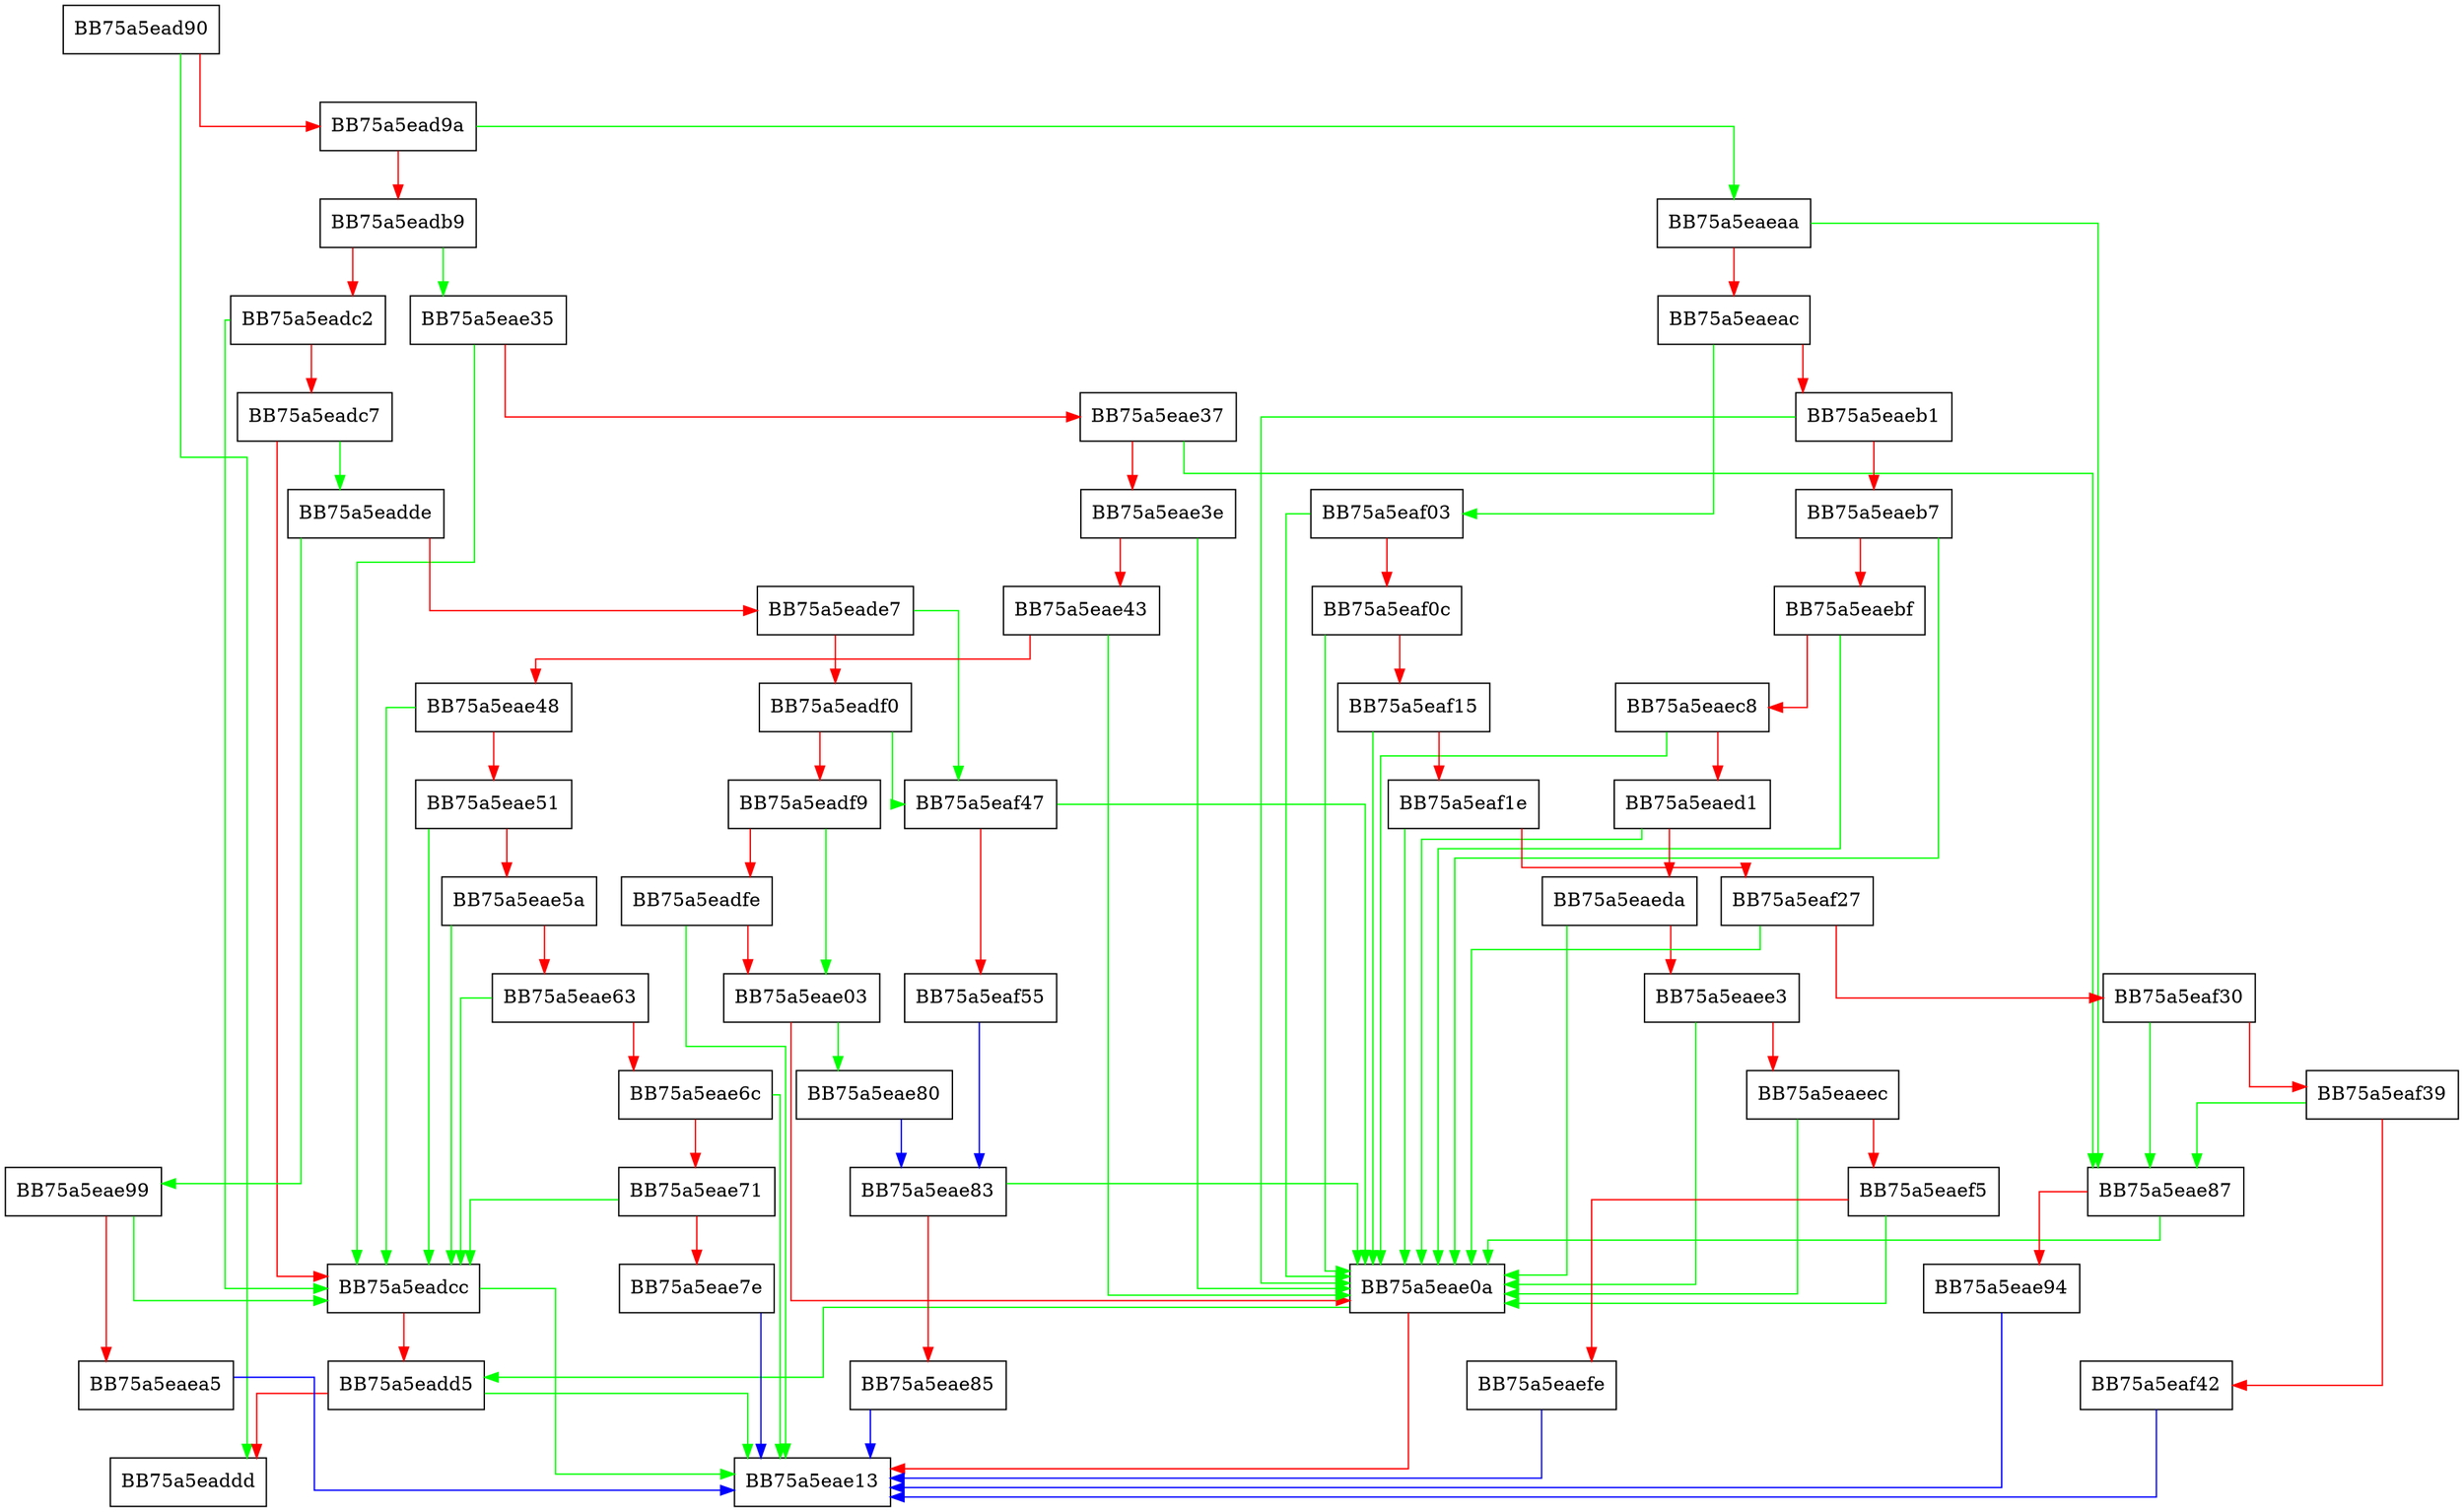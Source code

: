 digraph validate_lock {
  node [shape="box"];
  graph [splines=ortho];
  BB75a5ead90 -> BB75a5eaddd [color="green"];
  BB75a5ead90 -> BB75a5ead9a [color="red"];
  BB75a5ead9a -> BB75a5eaeaa [color="green"];
  BB75a5ead9a -> BB75a5eadb9 [color="red"];
  BB75a5eadb9 -> BB75a5eae35 [color="green"];
  BB75a5eadb9 -> BB75a5eadc2 [color="red"];
  BB75a5eadc2 -> BB75a5eadcc [color="green"];
  BB75a5eadc2 -> BB75a5eadc7 [color="red"];
  BB75a5eadc7 -> BB75a5eadde [color="green"];
  BB75a5eadc7 -> BB75a5eadcc [color="red"];
  BB75a5eadcc -> BB75a5eae13 [color="green"];
  BB75a5eadcc -> BB75a5eadd5 [color="red"];
  BB75a5eadd5 -> BB75a5eae13 [color="green"];
  BB75a5eadd5 -> BB75a5eaddd [color="red"];
  BB75a5eadde -> BB75a5eae99 [color="green"];
  BB75a5eadde -> BB75a5eade7 [color="red"];
  BB75a5eade7 -> BB75a5eaf47 [color="green"];
  BB75a5eade7 -> BB75a5eadf0 [color="red"];
  BB75a5eadf0 -> BB75a5eaf47 [color="green"];
  BB75a5eadf0 -> BB75a5eadf9 [color="red"];
  BB75a5eadf9 -> BB75a5eae03 [color="green"];
  BB75a5eadf9 -> BB75a5eadfe [color="red"];
  BB75a5eadfe -> BB75a5eae13 [color="green"];
  BB75a5eadfe -> BB75a5eae03 [color="red"];
  BB75a5eae03 -> BB75a5eae80 [color="green"];
  BB75a5eae03 -> BB75a5eae0a [color="red"];
  BB75a5eae0a -> BB75a5eadd5 [color="green"];
  BB75a5eae0a -> BB75a5eae13 [color="red"];
  BB75a5eae35 -> BB75a5eadcc [color="green"];
  BB75a5eae35 -> BB75a5eae37 [color="red"];
  BB75a5eae37 -> BB75a5eae87 [color="green"];
  BB75a5eae37 -> BB75a5eae3e [color="red"];
  BB75a5eae3e -> BB75a5eae0a [color="green"];
  BB75a5eae3e -> BB75a5eae43 [color="red"];
  BB75a5eae43 -> BB75a5eae0a [color="green"];
  BB75a5eae43 -> BB75a5eae48 [color="red"];
  BB75a5eae48 -> BB75a5eadcc [color="green"];
  BB75a5eae48 -> BB75a5eae51 [color="red"];
  BB75a5eae51 -> BB75a5eadcc [color="green"];
  BB75a5eae51 -> BB75a5eae5a [color="red"];
  BB75a5eae5a -> BB75a5eadcc [color="green"];
  BB75a5eae5a -> BB75a5eae63 [color="red"];
  BB75a5eae63 -> BB75a5eadcc [color="green"];
  BB75a5eae63 -> BB75a5eae6c [color="red"];
  BB75a5eae6c -> BB75a5eae13 [color="green"];
  BB75a5eae6c -> BB75a5eae71 [color="red"];
  BB75a5eae71 -> BB75a5eadcc [color="green"];
  BB75a5eae71 -> BB75a5eae7e [color="red"];
  BB75a5eae7e -> BB75a5eae13 [color="blue"];
  BB75a5eae80 -> BB75a5eae83 [color="blue"];
  BB75a5eae83 -> BB75a5eae0a [color="green"];
  BB75a5eae83 -> BB75a5eae85 [color="red"];
  BB75a5eae85 -> BB75a5eae13 [color="blue"];
  BB75a5eae87 -> BB75a5eae0a [color="green"];
  BB75a5eae87 -> BB75a5eae94 [color="red"];
  BB75a5eae94 -> BB75a5eae13 [color="blue"];
  BB75a5eae99 -> BB75a5eadcc [color="green"];
  BB75a5eae99 -> BB75a5eaea5 [color="red"];
  BB75a5eaea5 -> BB75a5eae13 [color="blue"];
  BB75a5eaeaa -> BB75a5eae87 [color="green"];
  BB75a5eaeaa -> BB75a5eaeac [color="red"];
  BB75a5eaeac -> BB75a5eaf03 [color="green"];
  BB75a5eaeac -> BB75a5eaeb1 [color="red"];
  BB75a5eaeb1 -> BB75a5eae0a [color="green"];
  BB75a5eaeb1 -> BB75a5eaeb7 [color="red"];
  BB75a5eaeb7 -> BB75a5eae0a [color="green"];
  BB75a5eaeb7 -> BB75a5eaebf [color="red"];
  BB75a5eaebf -> BB75a5eae0a [color="green"];
  BB75a5eaebf -> BB75a5eaec8 [color="red"];
  BB75a5eaec8 -> BB75a5eae0a [color="green"];
  BB75a5eaec8 -> BB75a5eaed1 [color="red"];
  BB75a5eaed1 -> BB75a5eae0a [color="green"];
  BB75a5eaed1 -> BB75a5eaeda [color="red"];
  BB75a5eaeda -> BB75a5eae0a [color="green"];
  BB75a5eaeda -> BB75a5eaee3 [color="red"];
  BB75a5eaee3 -> BB75a5eae0a [color="green"];
  BB75a5eaee3 -> BB75a5eaeec [color="red"];
  BB75a5eaeec -> BB75a5eae0a [color="green"];
  BB75a5eaeec -> BB75a5eaef5 [color="red"];
  BB75a5eaef5 -> BB75a5eae0a [color="green"];
  BB75a5eaef5 -> BB75a5eaefe [color="red"];
  BB75a5eaefe -> BB75a5eae13 [color="blue"];
  BB75a5eaf03 -> BB75a5eae0a [color="green"];
  BB75a5eaf03 -> BB75a5eaf0c [color="red"];
  BB75a5eaf0c -> BB75a5eae0a [color="green"];
  BB75a5eaf0c -> BB75a5eaf15 [color="red"];
  BB75a5eaf15 -> BB75a5eae0a [color="green"];
  BB75a5eaf15 -> BB75a5eaf1e [color="red"];
  BB75a5eaf1e -> BB75a5eae0a [color="green"];
  BB75a5eaf1e -> BB75a5eaf27 [color="red"];
  BB75a5eaf27 -> BB75a5eae0a [color="green"];
  BB75a5eaf27 -> BB75a5eaf30 [color="red"];
  BB75a5eaf30 -> BB75a5eae87 [color="green"];
  BB75a5eaf30 -> BB75a5eaf39 [color="red"];
  BB75a5eaf39 -> BB75a5eae87 [color="green"];
  BB75a5eaf39 -> BB75a5eaf42 [color="red"];
  BB75a5eaf42 -> BB75a5eae13 [color="blue"];
  BB75a5eaf47 -> BB75a5eae0a [color="green"];
  BB75a5eaf47 -> BB75a5eaf55 [color="red"];
  BB75a5eaf55 -> BB75a5eae83 [color="blue"];
}